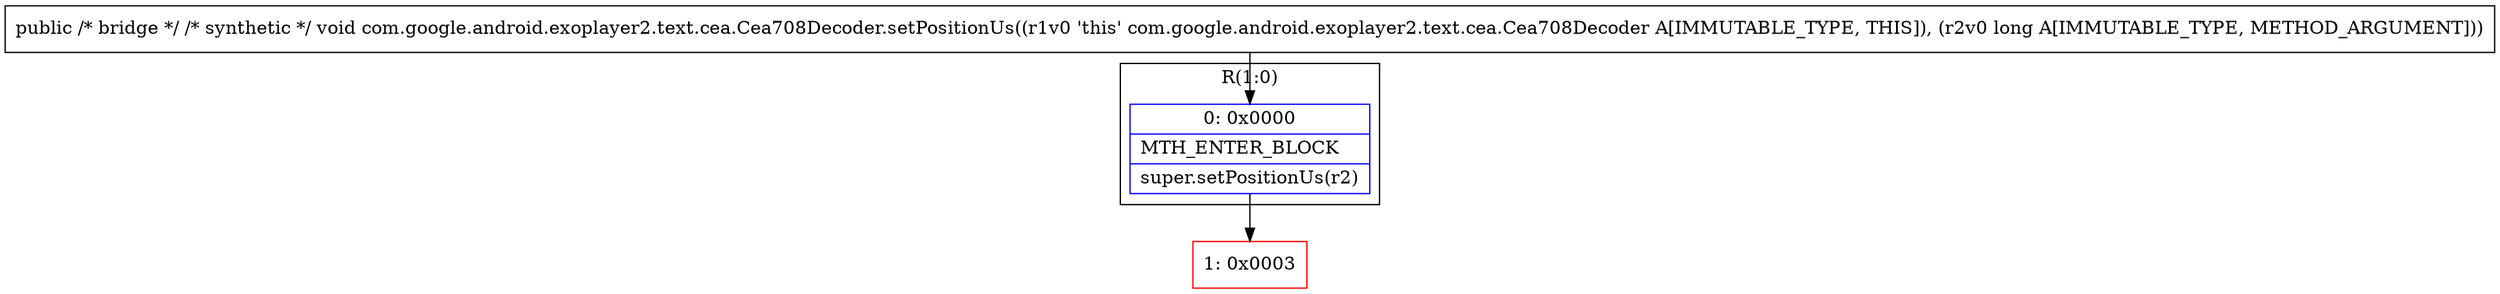 digraph "CFG forcom.google.android.exoplayer2.text.cea.Cea708Decoder.setPositionUs(J)V" {
subgraph cluster_Region_345414114 {
label = "R(1:0)";
node [shape=record,color=blue];
Node_0 [shape=record,label="{0\:\ 0x0000|MTH_ENTER_BLOCK\l|super.setPositionUs(r2)\l}"];
}
Node_1 [shape=record,color=red,label="{1\:\ 0x0003}"];
MethodNode[shape=record,label="{public \/* bridge *\/ \/* synthetic *\/ void com.google.android.exoplayer2.text.cea.Cea708Decoder.setPositionUs((r1v0 'this' com.google.android.exoplayer2.text.cea.Cea708Decoder A[IMMUTABLE_TYPE, THIS]), (r2v0 long A[IMMUTABLE_TYPE, METHOD_ARGUMENT])) }"];
MethodNode -> Node_0;
Node_0 -> Node_1;
}

